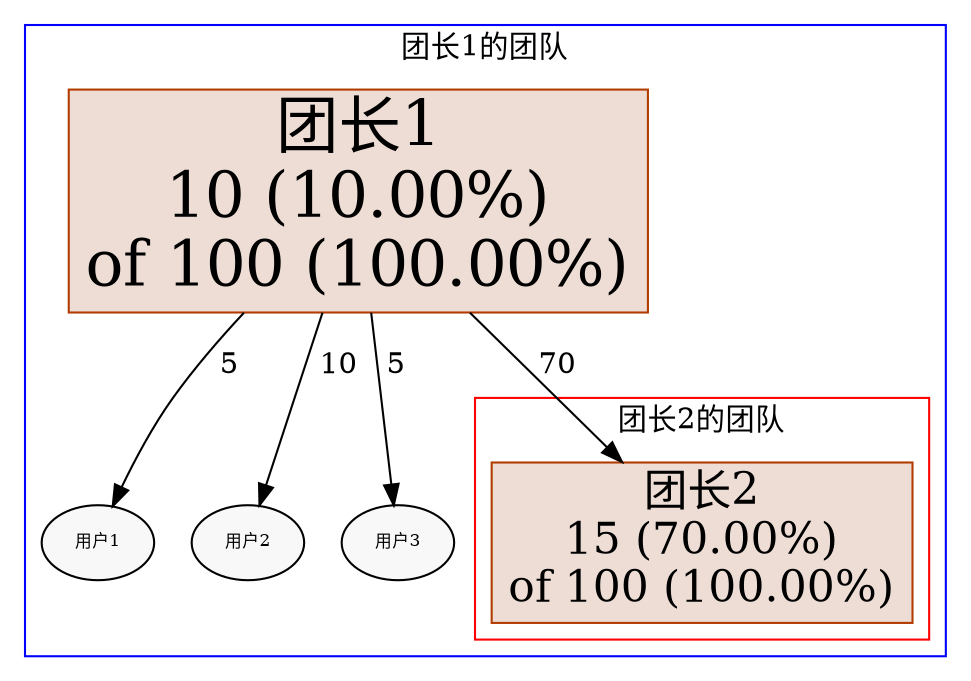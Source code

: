 digraph "testtitle" {
node [style=filled fillcolor="#f8f8f8"]

subgraph cluster_I {    
    color=blue 
    label = "团长1的团队"
 N1 [label="团长1\n10 (10.00%)\nof 100 (100.00%)" id="node1" fontsize=30 shape=box tooltip="src (25)" color="#b23c00" fillcolor="#edddd5"]
N1_0 [label = "用户1" id="N1_0" fontsize=8 shape=ellipse tooltip="10"]
N1 -> N1_0 [label=" 5" weight=100 tooltip="10" labeltooltip="10"]
NN1_0 [label = "用户2" id="NN1_0" fontsize=8 shape=ellipse tooltip="20"]
N1 -> NN1_0 [label=" 10" weight=100 tooltip="20" labeltooltip="20"]
N1 -> NN1_1 [label=" 5" weight=100 tooltip="10" labeltooltip="10"]

NN1_1[label = "用户3" id="N1_1" fontsize=8 shape=ellipse tooltip="10"]

N1 ->N2 [label=" 70" weight=100 tooltip="70" labeltooltip="70"]
subgraph cluster_A{
        color=red 
    label = "团长2的团队"
N2 [label="团长2\n15 (70.00%)\nof 100 (100.00%)" id="node2" fontsize=21 shape=box tooltip="dest (25)" color="#b23c00" fillcolor="#edddd5"]

}
 }

}
